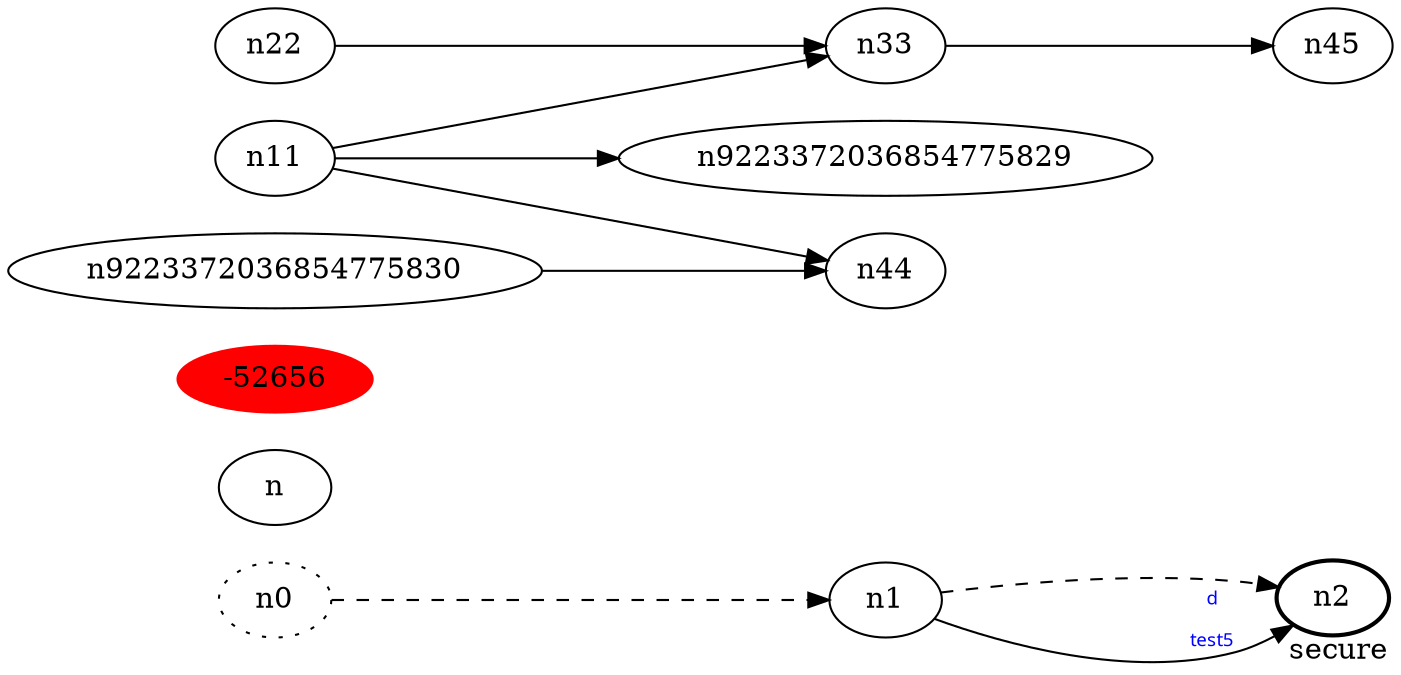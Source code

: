 digraph test5 {
	rankdir=LR;
	fontcolor=blue; /* c0; c1; c0 -- c4294967297 */
	n0 [style=dotted, fillcolor="#123456"]; // c2; c3; c2 -- c3
	n-52656 [height=0, width=1, color=red, style=filled];
	n2 [style=bold, xlabel="secure"];
	n0 -> n1 -> n2[style=dashed];
	n1 -> n2 [fontname="comic sans", label="d\n\l\G", fontcolor=blue, fontsize=9];
	n11 -> n9223372036854775829;
	n11 -> n33;
	n11 -> n44;
	n22 -> n33;
	n9223372036854775830 -> n44;
	n33 -> n45;
}
